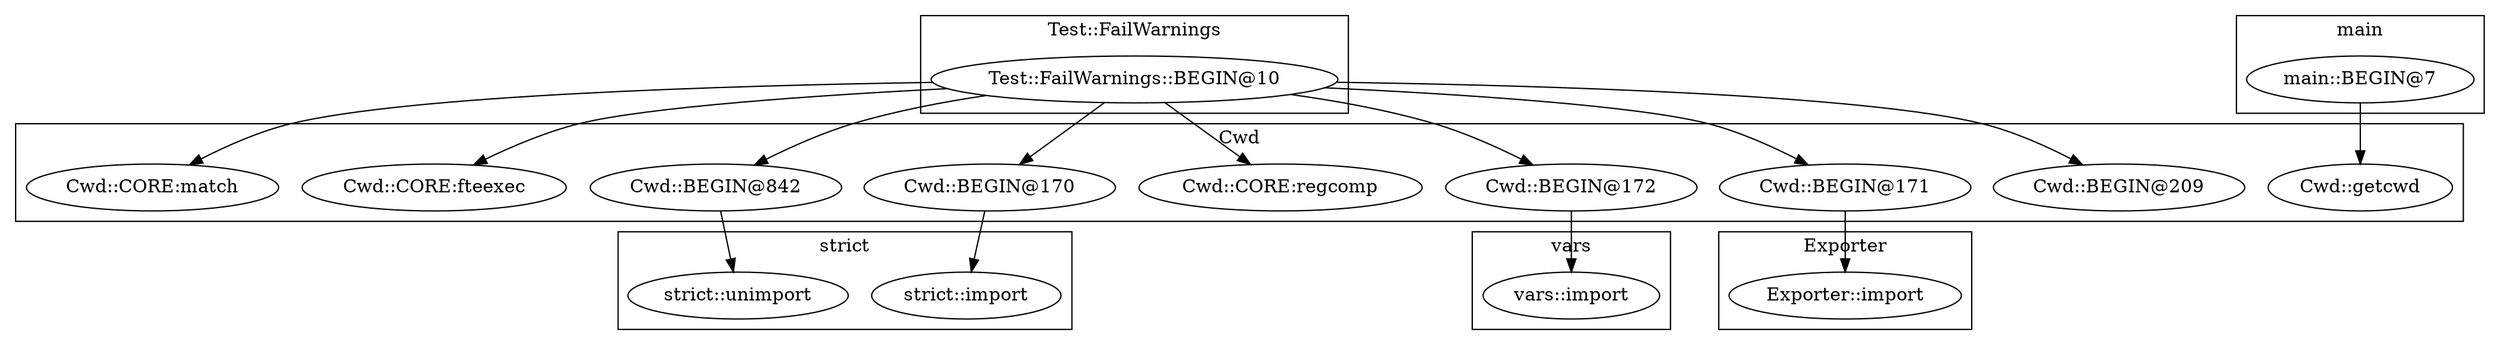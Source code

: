 digraph {
graph [overlap=false]
subgraph cluster_strict {
	label="strict";
	"strict::import";
	"strict::unimport";
}
subgraph cluster_Exporter {
	label="Exporter";
	"Exporter::import";
}
subgraph cluster_Cwd {
	label="Cwd";
	"Cwd::BEGIN@209";
	"Cwd::BEGIN@842";
	"Cwd::getcwd";
	"Cwd::CORE:regcomp";
	"Cwd::BEGIN@172";
	"Cwd::BEGIN@170";
	"Cwd::CORE:fteexec";
	"Cwd::CORE:match";
	"Cwd::BEGIN@171";
}
subgraph cluster_Test_FailWarnings {
	label="Test::FailWarnings";
	"Test::FailWarnings::BEGIN@10";
}
subgraph cluster_main {
	label="main";
	"main::BEGIN@7";
}
subgraph cluster_vars {
	label="vars";
	"vars::import";
}
"main::BEGIN@7" -> "Cwd::getcwd";
"Cwd::BEGIN@170" -> "strict::import";
"Test::FailWarnings::BEGIN@10" -> "Cwd::BEGIN@842";
"Test::FailWarnings::BEGIN@10" -> "Cwd::CORE:regcomp";
"Cwd::BEGIN@842" -> "strict::unimport";
"Test::FailWarnings::BEGIN@10" -> "Cwd::BEGIN@172";
"Test::FailWarnings::BEGIN@10" -> "Cwd::BEGIN@171";
"Cwd::BEGIN@171" -> "Exporter::import";
"Cwd::BEGIN@172" -> "vars::import";
"Test::FailWarnings::BEGIN@10" -> "Cwd::CORE:match";
"Test::FailWarnings::BEGIN@10" -> "Cwd::CORE:fteexec";
"Test::FailWarnings::BEGIN@10" -> "Cwd::BEGIN@209";
"Test::FailWarnings::BEGIN@10" -> "Cwd::BEGIN@170";
}
